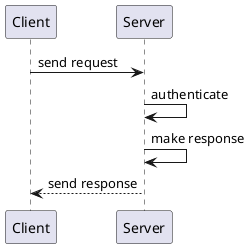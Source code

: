@startuml
Client -> Server: send request
Server -> Server: authenticate
Server -> Server: make response
Client <-- Server: send response
@enduml
